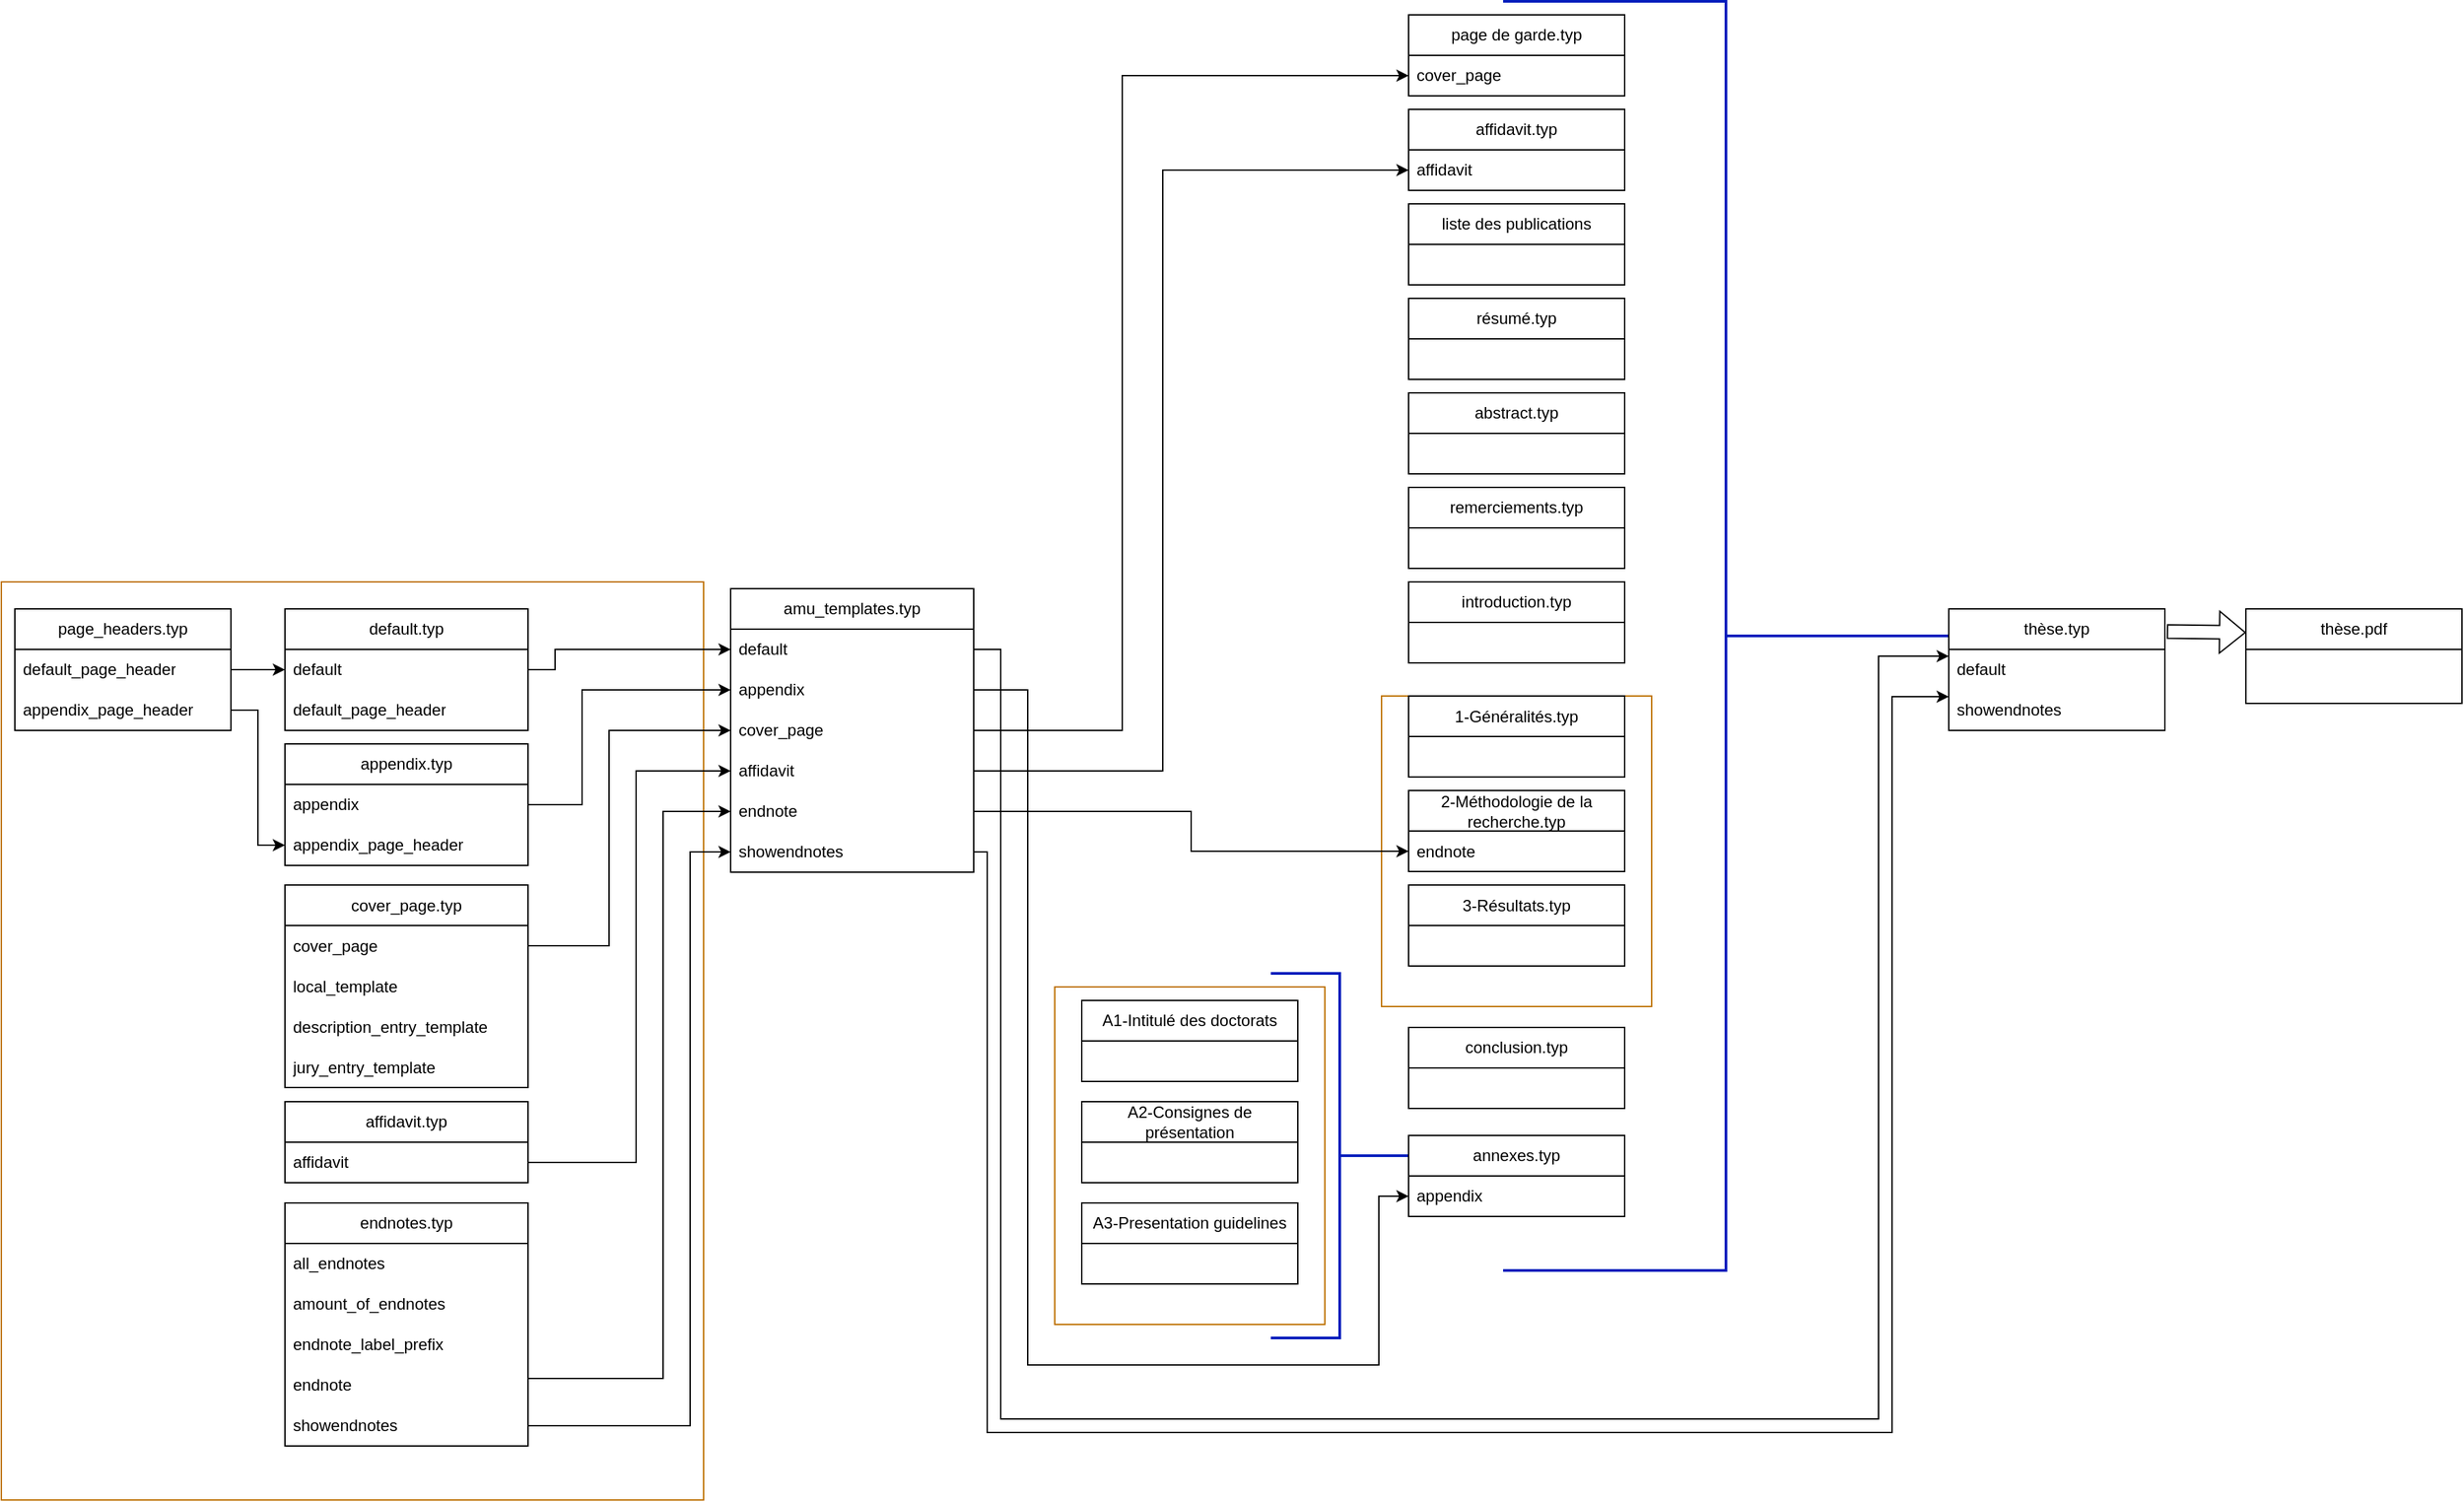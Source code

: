 <mxfile version="28.2.8">
  <diagram name="Page-1" id="f5zV6g6fs_9ZL17AsfsI">
    <mxGraphModel dx="3021" dy="1294" grid="1" gridSize="10" guides="1" tooltips="1" connect="1" arrows="1" fold="1" page="1" pageScale="1" pageWidth="827" pageHeight="1169" math="0" shadow="0">
      <root>
        <mxCell id="0" />
        <mxCell id="1" parent="0" />
        <mxCell id="HUz8oWcrmafcn_O6udd4-3" value="&lt;b&gt;&lt;font style=&quot;color: rgb(255, 255, 255);&quot;&gt;Dossier &quot;Chapitres&quot;&lt;/font&gt;&lt;/b&gt;" style="rounded=0;whiteSpace=wrap;html=1;fillColor=none;fontColor=#000000;strokeColor=#BD7000;verticalAlign=bottom;" parent="1" vertex="1">
          <mxGeometry x="922" y="584.5" width="200" height="230" as="geometry" />
        </mxCell>
        <mxCell id="rs9niIWSedK94m5eWvFF-108" value="" style="strokeWidth=2;html=1;shape=mxgraph.flowchart.annotation_2;align=left;labelPosition=right;pointerEvents=1;rotation=-180;fillColor=#0050ef;fontColor=#ffffff;strokeColor=#001DBC;" parent="1" vertex="1">
          <mxGeometry x="1012" y="70" width="330" height="940" as="geometry" />
        </mxCell>
        <mxCell id="HUz8oWcrmafcn_O6udd4-2" value="&lt;font style=&quot;color: rgb(255, 255, 255);&quot;&gt;&lt;b&gt;Dossier &quot;Annexes&quot;&lt;/b&gt;&lt;/font&gt;" style="rounded=0;whiteSpace=wrap;html=1;fillColor=none;fontColor=#000000;strokeColor=#BD7000;align=center;verticalAlign=bottom;fontFamily=Helvetica;fontSize=12;" parent="1" vertex="1">
          <mxGeometry x="680" y="800" width="200" height="250" as="geometry" />
        </mxCell>
        <mxCell id="HUz8oWcrmafcn_O6udd4-1" value="&lt;p&gt;&lt;b&gt;&lt;font style=&quot;color: rgb(255, 255, 255);&quot;&gt;Dossier &quot;templates&quot;&lt;/font&gt;&lt;/b&gt;&lt;/p&gt;" style="rounded=0;whiteSpace=wrap;html=1;fillColor=none;fontColor=#000000;strokeColor=#BD7000;verticalAlign=bottom;" parent="1" vertex="1">
          <mxGeometry x="-100" y="500" width="520" height="680" as="geometry" />
        </mxCell>
        <mxCell id="rs9niIWSedK94m5eWvFF-23" value="endnotes.typ" style="swimlane;fontStyle=0;childLayout=stackLayout;horizontal=1;startSize=30;horizontalStack=0;resizeParent=1;resizeParentMax=0;resizeLast=0;collapsible=1;marginBottom=0;whiteSpace=wrap;html=1;" parent="1" vertex="1">
          <mxGeometry x="110" y="960" width="180" height="180" as="geometry" />
        </mxCell>
        <mxCell id="rs9niIWSedK94m5eWvFF-24" value="all_endnotes" style="text;strokeColor=none;fillColor=none;align=left;verticalAlign=middle;spacingLeft=4;spacingRight=4;overflow=hidden;points=[[0,0.5],[1,0.5]];portConstraint=eastwest;rotatable=0;whiteSpace=wrap;html=1;" parent="rs9niIWSedK94m5eWvFF-23" vertex="1">
          <mxGeometry y="30" width="180" height="30" as="geometry" />
        </mxCell>
        <mxCell id="rs9niIWSedK94m5eWvFF-25" value="amount_of_endnotes" style="text;strokeColor=none;fillColor=none;align=left;verticalAlign=middle;spacingLeft=4;spacingRight=4;overflow=hidden;points=[[0,0.5],[1,0.5]];portConstraint=eastwest;rotatable=0;whiteSpace=wrap;html=1;" parent="rs9niIWSedK94m5eWvFF-23" vertex="1">
          <mxGeometry y="60" width="180" height="30" as="geometry" />
        </mxCell>
        <mxCell id="rs9niIWSedK94m5eWvFF-28" value="endnote_label_prefix" style="text;strokeColor=none;fillColor=none;align=left;verticalAlign=middle;spacingLeft=4;spacingRight=4;overflow=hidden;points=[[0,0.5],[1,0.5]];portConstraint=eastwest;rotatable=0;whiteSpace=wrap;html=1;" parent="rs9niIWSedK94m5eWvFF-23" vertex="1">
          <mxGeometry y="90" width="180" height="30" as="geometry" />
        </mxCell>
        <mxCell id="rs9niIWSedK94m5eWvFF-27" value="endnote" style="text;strokeColor=none;fillColor=none;align=left;verticalAlign=middle;spacingLeft=4;spacingRight=4;overflow=hidden;points=[[0,0.5],[1,0.5]];portConstraint=eastwest;rotatable=0;whiteSpace=wrap;html=1;" parent="rs9niIWSedK94m5eWvFF-23" vertex="1">
          <mxGeometry y="120" width="180" height="30" as="geometry" />
        </mxCell>
        <mxCell id="rs9niIWSedK94m5eWvFF-29" value="showendnotes" style="text;strokeColor=none;fillColor=none;align=left;verticalAlign=middle;spacingLeft=4;spacingRight=4;overflow=hidden;points=[[0,0.5],[1,0.5]];portConstraint=eastwest;rotatable=0;whiteSpace=wrap;html=1;" parent="rs9niIWSedK94m5eWvFF-23" vertex="1">
          <mxGeometry y="150" width="180" height="30" as="geometry" />
        </mxCell>
        <mxCell id="rs9niIWSedK94m5eWvFF-9" value="default.typ" style="swimlane;fontStyle=0;childLayout=stackLayout;horizontal=1;startSize=30;horizontalStack=0;resizeParent=1;resizeParentMax=0;resizeLast=0;collapsible=1;marginBottom=0;whiteSpace=wrap;html=1;" parent="1" vertex="1">
          <mxGeometry x="110" y="520" width="180" height="90" as="geometry" />
        </mxCell>
        <mxCell id="rs9niIWSedK94m5eWvFF-10" value="default" style="text;strokeColor=none;fillColor=none;align=left;verticalAlign=middle;spacingLeft=4;spacingRight=4;overflow=hidden;points=[[0,0.5],[1,0.5]];portConstraint=eastwest;rotatable=0;whiteSpace=wrap;html=1;" parent="rs9niIWSedK94m5eWvFF-9" vertex="1">
          <mxGeometry y="30" width="180" height="30" as="geometry" />
        </mxCell>
        <mxCell id="rs9niIWSedK94m5eWvFF-11" value="default_page_header" style="text;strokeColor=none;fillColor=none;align=left;verticalAlign=middle;spacingLeft=4;spacingRight=4;overflow=hidden;points=[[0,0.5],[1,0.5]];portConstraint=eastwest;rotatable=0;whiteSpace=wrap;html=1;" parent="rs9niIWSedK94m5eWvFF-9" vertex="1">
          <mxGeometry y="60" width="180" height="30" as="geometry" />
        </mxCell>
        <mxCell id="rs9niIWSedK94m5eWvFF-13" value="page_headers.typ" style="swimlane;fontStyle=0;childLayout=stackLayout;horizontal=1;startSize=30;horizontalStack=0;resizeParent=1;resizeParentMax=0;resizeLast=0;collapsible=1;marginBottom=0;whiteSpace=wrap;html=1;" parent="1" vertex="1">
          <mxGeometry x="-90" y="520" width="160" height="90" as="geometry" />
        </mxCell>
        <mxCell id="rs9niIWSedK94m5eWvFF-14" value="default_page_header" style="text;strokeColor=none;fillColor=none;align=left;verticalAlign=middle;spacingLeft=4;spacingRight=4;overflow=hidden;points=[[0,0.5],[1,0.5]];portConstraint=eastwest;rotatable=0;whiteSpace=wrap;html=1;" parent="rs9niIWSedK94m5eWvFF-13" vertex="1">
          <mxGeometry y="30" width="160" height="30" as="geometry" />
        </mxCell>
        <mxCell id="rs9niIWSedK94m5eWvFF-15" value="appendix_page_header" style="text;strokeColor=none;fillColor=none;align=left;verticalAlign=middle;spacingLeft=4;spacingRight=4;overflow=hidden;points=[[0,0.5],[1,0.5]];portConstraint=eastwest;rotatable=0;whiteSpace=wrap;html=1;" parent="rs9niIWSedK94m5eWvFF-13" vertex="1">
          <mxGeometry y="60" width="160" height="30" as="geometry" />
        </mxCell>
        <mxCell id="rs9niIWSedK94m5eWvFF-17" value="appendix.typ" style="swimlane;fontStyle=0;childLayout=stackLayout;horizontal=1;startSize=30;horizontalStack=0;resizeParent=1;resizeParentMax=0;resizeLast=0;collapsible=1;marginBottom=0;whiteSpace=wrap;html=1;" parent="1" vertex="1">
          <mxGeometry x="110" y="620" width="180" height="90" as="geometry" />
        </mxCell>
        <mxCell id="rs9niIWSedK94m5eWvFF-18" value="appendix" style="text;strokeColor=none;fillColor=none;align=left;verticalAlign=middle;spacingLeft=4;spacingRight=4;overflow=hidden;points=[[0,0.5],[1,0.5]];portConstraint=eastwest;rotatable=0;whiteSpace=wrap;html=1;" parent="rs9niIWSedK94m5eWvFF-17" vertex="1">
          <mxGeometry y="30" width="180" height="30" as="geometry" />
        </mxCell>
        <mxCell id="rs9niIWSedK94m5eWvFF-19" value="appendix_page_header" style="text;strokeColor=none;fillColor=none;align=left;verticalAlign=middle;spacingLeft=4;spacingRight=4;overflow=hidden;points=[[0,0.5],[1,0.5]];portConstraint=eastwest;rotatable=0;whiteSpace=wrap;html=1;" parent="rs9niIWSedK94m5eWvFF-17" vertex="1">
          <mxGeometry y="60" width="180" height="30" as="geometry" />
        </mxCell>
        <mxCell id="rs9niIWSedK94m5eWvFF-21" style="edgeStyle=orthogonalEdgeStyle;rounded=0;orthogonalLoop=1;jettySize=auto;html=1;entryX=0;entryY=0.5;entryDx=0;entryDy=0;" parent="1" source="rs9niIWSedK94m5eWvFF-15" target="rs9niIWSedK94m5eWvFF-19" edge="1">
          <mxGeometry relative="1" as="geometry" />
        </mxCell>
        <mxCell id="rs9niIWSedK94m5eWvFF-35" value="amu_templates.typ" style="swimlane;fontStyle=0;childLayout=stackLayout;horizontal=1;startSize=30;horizontalStack=0;resizeParent=1;resizeParentMax=0;resizeLast=0;collapsible=1;marginBottom=0;whiteSpace=wrap;html=1;" parent="1" vertex="1">
          <mxGeometry x="440" y="505" width="180" height="210" as="geometry" />
        </mxCell>
        <mxCell id="rs9niIWSedK94m5eWvFF-36" value="default" style="text;strokeColor=none;fillColor=none;align=left;verticalAlign=middle;spacingLeft=4;spacingRight=4;overflow=hidden;points=[[0,0.5],[1,0.5]];portConstraint=eastwest;rotatable=0;whiteSpace=wrap;html=1;" parent="rs9niIWSedK94m5eWvFF-35" vertex="1">
          <mxGeometry y="30" width="180" height="30" as="geometry" />
        </mxCell>
        <mxCell id="rs9niIWSedK94m5eWvFF-37" value="appendix" style="text;strokeColor=none;fillColor=none;align=left;verticalAlign=middle;spacingLeft=4;spacingRight=4;overflow=hidden;points=[[0,0.5],[1,0.5]];portConstraint=eastwest;rotatable=0;whiteSpace=wrap;html=1;" parent="rs9niIWSedK94m5eWvFF-35" vertex="1">
          <mxGeometry y="60" width="180" height="30" as="geometry" />
        </mxCell>
        <mxCell id="_orE8W-Q9nJH7iPIfgEw-1" value="cover_page" style="text;strokeColor=none;fillColor=none;align=left;verticalAlign=middle;spacingLeft=4;spacingRight=4;overflow=hidden;points=[[0,0.5],[1,0.5]];portConstraint=eastwest;rotatable=0;whiteSpace=wrap;html=1;" parent="rs9niIWSedK94m5eWvFF-35" vertex="1">
          <mxGeometry y="90" width="180" height="30" as="geometry" />
        </mxCell>
        <mxCell id="_orE8W-Q9nJH7iPIfgEw-2" value="affidavit" style="text;strokeColor=none;fillColor=none;align=left;verticalAlign=middle;spacingLeft=4;spacingRight=4;overflow=hidden;points=[[0,0.5],[1,0.5]];portConstraint=eastwest;rotatable=0;whiteSpace=wrap;html=1;" parent="rs9niIWSedK94m5eWvFF-35" vertex="1">
          <mxGeometry y="120" width="180" height="30" as="geometry" />
        </mxCell>
        <mxCell id="rs9niIWSedK94m5eWvFF-39" value="endnote" style="text;strokeColor=none;fillColor=none;align=left;verticalAlign=middle;spacingLeft=4;spacingRight=4;overflow=hidden;points=[[0,0.5],[1,0.5]];portConstraint=eastwest;rotatable=0;whiteSpace=wrap;html=1;" parent="rs9niIWSedK94m5eWvFF-35" vertex="1">
          <mxGeometry y="150" width="180" height="30" as="geometry" />
        </mxCell>
        <mxCell id="rs9niIWSedK94m5eWvFF-40" value="showendnotes" style="text;strokeColor=none;fillColor=none;align=left;verticalAlign=middle;spacingLeft=4;spacingRight=4;overflow=hidden;points=[[0,0.5],[1,0.5]];portConstraint=eastwest;rotatable=0;whiteSpace=wrap;html=1;" parent="rs9niIWSedK94m5eWvFF-35" vertex="1">
          <mxGeometry y="180" width="180" height="30" as="geometry" />
        </mxCell>
        <mxCell id="rs9niIWSedK94m5eWvFF-42" style="edgeStyle=orthogonalEdgeStyle;rounded=0;orthogonalLoop=1;jettySize=auto;html=1;entryX=0;entryY=0.5;entryDx=0;entryDy=0;" parent="1" source="rs9niIWSedK94m5eWvFF-18" target="rs9niIWSedK94m5eWvFF-37" edge="1">
          <mxGeometry relative="1" as="geometry">
            <Array as="points">
              <mxPoint x="330" y="665" />
              <mxPoint x="330" y="580" />
            </Array>
          </mxGeometry>
        </mxCell>
        <mxCell id="rs9niIWSedK94m5eWvFF-45" value="page de garde.typ" style="swimlane;fontStyle=0;childLayout=stackLayout;horizontal=1;startSize=30;horizontalStack=0;resizeParent=1;resizeParentMax=0;resizeLast=0;collapsible=1;marginBottom=0;whiteSpace=wrap;html=1;" parent="1" vertex="1">
          <mxGeometry x="942" y="80" width="160" height="60" as="geometry" />
        </mxCell>
        <mxCell id="rs9niIWSedK94m5eWvFF-46" value="cover_page" style="text;strokeColor=none;fillColor=none;align=left;verticalAlign=middle;spacingLeft=4;spacingRight=4;overflow=hidden;points=[[0,0.5],[1,0.5]];portConstraint=eastwest;rotatable=0;whiteSpace=wrap;html=1;" parent="rs9niIWSedK94m5eWvFF-45" vertex="1">
          <mxGeometry y="30" width="160" height="30" as="geometry" />
        </mxCell>
        <mxCell id="rs9niIWSedK94m5eWvFF-49" value="affidavit.typ" style="swimlane;fontStyle=0;childLayout=stackLayout;horizontal=1;startSize=30;horizontalStack=0;resizeParent=1;resizeParentMax=0;resizeLast=0;collapsible=1;marginBottom=0;whiteSpace=wrap;html=1;" parent="1" vertex="1">
          <mxGeometry x="942" y="150" width="160" height="60" as="geometry" />
        </mxCell>
        <mxCell id="rs9niIWSedK94m5eWvFF-50" value="affidavit" style="text;strokeColor=none;fillColor=none;align=left;verticalAlign=middle;spacingLeft=4;spacingRight=4;overflow=hidden;points=[[0,0.5],[1,0.5]];portConstraint=eastwest;rotatable=0;whiteSpace=wrap;html=1;" parent="rs9niIWSedK94m5eWvFF-49" vertex="1">
          <mxGeometry y="30" width="160" height="30" as="geometry" />
        </mxCell>
        <mxCell id="rs9niIWSedK94m5eWvFF-52" value="liste des publications" style="swimlane;fontStyle=0;childLayout=stackLayout;horizontal=1;startSize=30;horizontalStack=0;resizeParent=1;resizeParentMax=0;resizeLast=0;collapsible=1;marginBottom=0;whiteSpace=wrap;html=1;" parent="1" vertex="1">
          <mxGeometry x="942" y="220" width="160" height="60" as="geometry" />
        </mxCell>
        <mxCell id="rs9niIWSedK94m5eWvFF-54" value="résumé.typ" style="swimlane;fontStyle=0;childLayout=stackLayout;horizontal=1;startSize=30;horizontalStack=0;resizeParent=1;resizeParentMax=0;resizeLast=0;collapsible=1;marginBottom=0;whiteSpace=wrap;html=1;" parent="1" vertex="1">
          <mxGeometry x="942" y="290" width="160" height="60" as="geometry" />
        </mxCell>
        <mxCell id="rs9niIWSedK94m5eWvFF-56" value="abstract.typ" style="swimlane;fontStyle=0;childLayout=stackLayout;horizontal=1;startSize=30;horizontalStack=0;resizeParent=1;resizeParentMax=0;resizeLast=0;collapsible=1;marginBottom=0;whiteSpace=wrap;html=1;" parent="1" vertex="1">
          <mxGeometry x="942" y="360" width="160" height="60" as="geometry" />
        </mxCell>
        <mxCell id="rs9niIWSedK94m5eWvFF-58" value="remerciements.typ" style="swimlane;fontStyle=0;childLayout=stackLayout;horizontal=1;startSize=30;horizontalStack=0;resizeParent=1;resizeParentMax=0;resizeLast=0;collapsible=1;marginBottom=0;whiteSpace=wrap;html=1;" parent="1" vertex="1">
          <mxGeometry x="942" y="430" width="160" height="60" as="geometry" />
        </mxCell>
        <mxCell id="rs9niIWSedK94m5eWvFF-60" value="introduction.typ" style="swimlane;fontStyle=0;childLayout=stackLayout;horizontal=1;startSize=30;horizontalStack=0;resizeParent=1;resizeParentMax=0;resizeLast=0;collapsible=1;marginBottom=0;whiteSpace=wrap;html=1;" parent="1" vertex="1">
          <mxGeometry x="942" y="500" width="160" height="60" as="geometry" />
        </mxCell>
        <mxCell id="rs9niIWSedK94m5eWvFF-62" value="1-Généralités.typ" style="swimlane;fontStyle=0;childLayout=stackLayout;horizontal=1;startSize=30;horizontalStack=0;resizeParent=1;resizeParentMax=0;resizeLast=0;collapsible=1;marginBottom=0;whiteSpace=wrap;html=1;" parent="1" vertex="1">
          <mxGeometry x="942" y="584.5" width="160" height="60" as="geometry" />
        </mxCell>
        <mxCell id="rs9niIWSedK94m5eWvFF-64" value="2-Méthodologie de la recherche.typ" style="swimlane;fontStyle=0;childLayout=stackLayout;horizontal=1;startSize=30;horizontalStack=0;resizeParent=1;resizeParentMax=0;resizeLast=0;collapsible=1;marginBottom=0;whiteSpace=wrap;html=1;" parent="1" vertex="1">
          <mxGeometry x="942" y="654.5" width="160" height="60" as="geometry" />
        </mxCell>
        <mxCell id="rs9niIWSedK94m5eWvFF-66" value="endnote" style="text;strokeColor=none;fillColor=none;align=left;verticalAlign=middle;spacingLeft=4;spacingRight=4;overflow=hidden;points=[[0,0.5],[1,0.5]];portConstraint=eastwest;rotatable=0;whiteSpace=wrap;html=1;" parent="rs9niIWSedK94m5eWvFF-64" vertex="1">
          <mxGeometry y="30" width="160" height="30" as="geometry" />
        </mxCell>
        <mxCell id="rs9niIWSedK94m5eWvFF-67" value="3-Résultats.typ" style="swimlane;fontStyle=0;childLayout=stackLayout;horizontal=1;startSize=30;horizontalStack=0;resizeParent=1;resizeParentMax=0;resizeLast=0;collapsible=1;marginBottom=0;whiteSpace=wrap;html=1;" parent="1" vertex="1">
          <mxGeometry x="942" y="724.5" width="160" height="60" as="geometry" />
        </mxCell>
        <mxCell id="rs9niIWSedK94m5eWvFF-69" value="conclusion.typ" style="swimlane;fontStyle=0;childLayout=stackLayout;horizontal=1;startSize=30;horizontalStack=0;resizeParent=1;resizeParentMax=0;resizeLast=0;collapsible=1;marginBottom=0;whiteSpace=wrap;html=1;" parent="1" vertex="1">
          <mxGeometry x="942" y="830" width="160" height="60" as="geometry" />
        </mxCell>
        <mxCell id="rs9niIWSedK94m5eWvFF-71" value="A1-Intitulé des doctorats" style="swimlane;fontStyle=0;childLayout=stackLayout;horizontal=1;startSize=30;horizontalStack=0;resizeParent=1;resizeParentMax=0;resizeLast=0;collapsible=1;marginBottom=0;whiteSpace=wrap;html=1;" parent="1" vertex="1">
          <mxGeometry x="700" y="810" width="160" height="60" as="geometry" />
        </mxCell>
        <mxCell id="rs9niIWSedK94m5eWvFF-74" value="A2-Consignes de présentation" style="swimlane;fontStyle=0;childLayout=stackLayout;horizontal=1;startSize=30;horizontalStack=0;resizeParent=1;resizeParentMax=0;resizeLast=0;collapsible=1;marginBottom=0;whiteSpace=wrap;html=1;" parent="1" vertex="1">
          <mxGeometry x="700" y="885" width="160" height="60" as="geometry" />
        </mxCell>
        <mxCell id="rs9niIWSedK94m5eWvFF-77" value="A3-Presentation guidelines" style="swimlane;fontStyle=0;childLayout=stackLayout;horizontal=1;startSize=30;horizontalStack=0;resizeParent=1;resizeParentMax=0;resizeLast=0;collapsible=1;marginBottom=0;whiteSpace=wrap;html=1;" parent="1" vertex="1">
          <mxGeometry x="700" y="960" width="160" height="60" as="geometry" />
        </mxCell>
        <mxCell id="rs9niIWSedK94m5eWvFF-97" value="thèse.typ" style="swimlane;fontStyle=0;childLayout=stackLayout;horizontal=1;startSize=30;horizontalStack=0;resizeParent=1;resizeParentMax=0;resizeLast=0;collapsible=1;marginBottom=0;whiteSpace=wrap;html=1;" parent="1" vertex="1">
          <mxGeometry x="1342" y="520" width="160" height="90" as="geometry" />
        </mxCell>
        <mxCell id="rs9niIWSedK94m5eWvFF-98" value="default" style="text;strokeColor=none;fillColor=none;align=left;verticalAlign=middle;spacingLeft=4;spacingRight=4;overflow=hidden;points=[[0,0.5],[1,0.5]];portConstraint=eastwest;rotatable=0;whiteSpace=wrap;html=1;" parent="rs9niIWSedK94m5eWvFF-97" vertex="1">
          <mxGeometry y="30" width="160" height="30" as="geometry" />
        </mxCell>
        <mxCell id="rs9niIWSedK94m5eWvFF-99" value="showendnotes" style="text;strokeColor=none;fillColor=none;align=left;verticalAlign=middle;spacingLeft=4;spacingRight=4;overflow=hidden;points=[[0,0.5],[1,0.5]];portConstraint=eastwest;rotatable=0;whiteSpace=wrap;html=1;" parent="rs9niIWSedK94m5eWvFF-97" vertex="1">
          <mxGeometry y="60" width="160" height="30" as="geometry" />
        </mxCell>
        <mxCell id="rs9niIWSedK94m5eWvFF-103" value="" style="shape=flexArrow;endArrow=classic;html=1;rounded=0;exitX=1.009;exitY=0.186;exitDx=0;exitDy=0;exitPerimeter=0;entryX=0;entryY=0.25;entryDx=0;entryDy=0;" parent="1" source="rs9niIWSedK94m5eWvFF-97" target="rs9niIWSedK94m5eWvFF-104" edge="1">
          <mxGeometry width="50" height="50" relative="1" as="geometry">
            <mxPoint x="1562" y="550" as="sourcePoint" />
            <mxPoint x="1632" y="510" as="targetPoint" />
          </mxGeometry>
        </mxCell>
        <mxCell id="rs9niIWSedK94m5eWvFF-104" value="thèse.pdf" style="swimlane;fontStyle=0;childLayout=stackLayout;horizontal=1;startSize=30;horizontalStack=0;resizeParent=1;resizeParentMax=0;resizeLast=0;collapsible=1;marginBottom=0;whiteSpace=wrap;html=1;" parent="1" vertex="1">
          <mxGeometry x="1562" y="520" width="160" height="70" as="geometry" />
        </mxCell>
        <mxCell id="rs9niIWSedK94m5eWvFF-110" style="edgeStyle=orthogonalEdgeStyle;rounded=0;orthogonalLoop=1;jettySize=auto;html=1;entryX=0;entryY=0.5;entryDx=0;entryDy=0;" parent="1" source="rs9niIWSedK94m5eWvFF-27" target="rs9niIWSedK94m5eWvFF-39" edge="1">
          <mxGeometry relative="1" as="geometry">
            <Array as="points">
              <mxPoint x="390" y="1090" />
              <mxPoint x="390" y="670" />
            </Array>
          </mxGeometry>
        </mxCell>
        <mxCell id="rs9niIWSedK94m5eWvFF-111" style="edgeStyle=orthogonalEdgeStyle;rounded=0;orthogonalLoop=1;jettySize=auto;html=1;exitX=1;exitY=0.5;exitDx=0;exitDy=0;entryX=0;entryY=0.5;entryDx=0;entryDy=0;" parent="1" source="rs9niIWSedK94m5eWvFF-29" target="rs9niIWSedK94m5eWvFF-40" edge="1">
          <mxGeometry relative="1" as="geometry">
            <Array as="points">
              <mxPoint x="410" y="1125" />
              <mxPoint x="410" y="700" />
            </Array>
          </mxGeometry>
        </mxCell>
        <mxCell id="Bg8PM4_OgT4uiiAH1gqA-2" value="" style="strokeWidth=2;html=1;shape=mxgraph.flowchart.annotation_2;align=left;labelPosition=right;pointerEvents=1;rotation=-180;fillColor=#0050ef;fontColor=#ffffff;strokeColor=#001DBC;" parent="1" vertex="1">
          <mxGeometry x="840" y="790" width="102" height="270" as="geometry" />
        </mxCell>
        <mxCell id="Bg8PM4_OgT4uiiAH1gqA-3" value="annexes.typ" style="swimlane;fontStyle=0;childLayout=stackLayout;horizontal=1;startSize=30;horizontalStack=0;resizeParent=1;resizeParentMax=0;resizeLast=0;collapsible=1;marginBottom=0;whiteSpace=wrap;html=1;" parent="1" vertex="1">
          <mxGeometry x="942" y="910" width="160" height="60" as="geometry" />
        </mxCell>
        <mxCell id="Bg8PM4_OgT4uiiAH1gqA-5" value="appendix" style="text;strokeColor=none;fillColor=none;align=left;verticalAlign=middle;spacingLeft=4;spacingRight=4;overflow=hidden;points=[[0,0.5],[1,0.5]];portConstraint=eastwest;rotatable=0;whiteSpace=wrap;html=1;" parent="Bg8PM4_OgT4uiiAH1gqA-3" vertex="1">
          <mxGeometry y="30" width="160" height="30" as="geometry" />
        </mxCell>
        <mxCell id="Bg8PM4_OgT4uiiAH1gqA-15" style="edgeStyle=orthogonalEdgeStyle;rounded=0;orthogonalLoop=1;jettySize=auto;html=1;exitX=1;exitY=0.5;exitDx=0;exitDy=0;" parent="1" source="rs9niIWSedK94m5eWvFF-40" target="rs9niIWSedK94m5eWvFF-99" edge="1">
          <mxGeometry relative="1" as="geometry">
            <Array as="points">
              <mxPoint x="630" y="700" />
              <mxPoint x="630" y="1130" />
              <mxPoint x="1300" y="1130" />
              <mxPoint x="1300" y="585" />
            </Array>
          </mxGeometry>
        </mxCell>
        <mxCell id="Bg8PM4_OgT4uiiAH1gqA-16" style="edgeStyle=orthogonalEdgeStyle;rounded=0;orthogonalLoop=1;jettySize=auto;html=1;exitX=1;exitY=0.5;exitDx=0;exitDy=0;" parent="1" source="rs9niIWSedK94m5eWvFF-36" target="rs9niIWSedK94m5eWvFF-98" edge="1">
          <mxGeometry relative="1" as="geometry">
            <Array as="points">
              <mxPoint x="640" y="550" />
              <mxPoint x="640" y="1120" />
              <mxPoint x="1290" y="1120" />
              <mxPoint x="1290" y="555" />
            </Array>
          </mxGeometry>
        </mxCell>
        <mxCell id="_orE8W-Q9nJH7iPIfgEw-6" value="cover_page.typ" style="swimlane;fontStyle=0;childLayout=stackLayout;horizontal=1;startSize=30;horizontalStack=0;resizeParent=1;resizeParentMax=0;resizeLast=0;collapsible=1;marginBottom=0;whiteSpace=wrap;html=1;" parent="1" vertex="1">
          <mxGeometry x="110" y="724.5" width="180" height="150" as="geometry" />
        </mxCell>
        <mxCell id="_orE8W-Q9nJH7iPIfgEw-8" value="cover_page" style="text;strokeColor=none;fillColor=none;align=left;verticalAlign=middle;spacingLeft=4;spacingRight=4;overflow=hidden;points=[[0,0.5],[1,0.5]];portConstraint=eastwest;rotatable=0;whiteSpace=wrap;html=1;" parent="_orE8W-Q9nJH7iPIfgEw-6" vertex="1">
          <mxGeometry y="30" width="180" height="30" as="geometry" />
        </mxCell>
        <mxCell id="_orE8W-Q9nJH7iPIfgEw-12" value="local_template" style="text;strokeColor=none;fillColor=none;align=left;verticalAlign=middle;spacingLeft=4;spacingRight=4;overflow=hidden;points=[[0,0.5],[1,0.5]];portConstraint=eastwest;rotatable=0;whiteSpace=wrap;html=1;" parent="_orE8W-Q9nJH7iPIfgEw-6" vertex="1">
          <mxGeometry y="60" width="180" height="30" as="geometry" />
        </mxCell>
        <mxCell id="_orE8W-Q9nJH7iPIfgEw-13" value="description_entry_template" style="text;strokeColor=none;fillColor=none;align=left;verticalAlign=middle;spacingLeft=4;spacingRight=4;overflow=hidden;points=[[0,0.5],[1,0.5]];portConstraint=eastwest;rotatable=0;whiteSpace=wrap;html=1;" parent="_orE8W-Q9nJH7iPIfgEw-6" vertex="1">
          <mxGeometry y="90" width="180" height="30" as="geometry" />
        </mxCell>
        <mxCell id="_orE8W-Q9nJH7iPIfgEw-14" value="jury_entry_template" style="text;strokeColor=none;fillColor=none;align=left;verticalAlign=middle;spacingLeft=4;spacingRight=4;overflow=hidden;points=[[0,0.5],[1,0.5]];portConstraint=eastwest;rotatable=0;whiteSpace=wrap;html=1;" parent="_orE8W-Q9nJH7iPIfgEw-6" vertex="1">
          <mxGeometry y="120" width="180" height="30" as="geometry" />
        </mxCell>
        <mxCell id="_orE8W-Q9nJH7iPIfgEw-9" value="affidavit.typ" style="swimlane;fontStyle=0;childLayout=stackLayout;horizontal=1;startSize=30;horizontalStack=0;resizeParent=1;resizeParentMax=0;resizeLast=0;collapsible=1;marginBottom=0;whiteSpace=wrap;html=1;" parent="1" vertex="1">
          <mxGeometry x="110" y="885" width="180" height="60" as="geometry" />
        </mxCell>
        <mxCell id="_orE8W-Q9nJH7iPIfgEw-10" value="affidavit" style="text;strokeColor=none;fillColor=none;align=left;verticalAlign=middle;spacingLeft=4;spacingRight=4;overflow=hidden;points=[[0,0.5],[1,0.5]];portConstraint=eastwest;rotatable=0;whiteSpace=wrap;html=1;" parent="_orE8W-Q9nJH7iPIfgEw-9" vertex="1">
          <mxGeometry y="30" width="180" height="30" as="geometry" />
        </mxCell>
        <mxCell id="_orE8W-Q9nJH7iPIfgEw-15" style="edgeStyle=orthogonalEdgeStyle;rounded=0;orthogonalLoop=1;jettySize=auto;html=1;exitX=1;exitY=0.5;exitDx=0;exitDy=0;" parent="1" source="_orE8W-Q9nJH7iPIfgEw-8" target="_orE8W-Q9nJH7iPIfgEw-1" edge="1">
          <mxGeometry relative="1" as="geometry">
            <Array as="points">
              <mxPoint x="350" y="770" />
              <mxPoint x="350" y="610" />
            </Array>
          </mxGeometry>
        </mxCell>
        <mxCell id="_orE8W-Q9nJH7iPIfgEw-16" style="edgeStyle=orthogonalEdgeStyle;rounded=0;orthogonalLoop=1;jettySize=auto;html=1;exitX=1;exitY=0.5;exitDx=0;exitDy=0;" parent="1" source="_orE8W-Q9nJH7iPIfgEw-10" target="_orE8W-Q9nJH7iPIfgEw-2" edge="1">
          <mxGeometry relative="1" as="geometry">
            <Array as="points">
              <mxPoint x="370" y="930" />
              <mxPoint x="370" y="640" />
            </Array>
          </mxGeometry>
        </mxCell>
        <mxCell id="_orE8W-Q9nJH7iPIfgEw-25" style="edgeStyle=orthogonalEdgeStyle;rounded=0;orthogonalLoop=1;jettySize=auto;html=1;exitX=1;exitY=0.5;exitDx=0;exitDy=0;" parent="1" source="_orE8W-Q9nJH7iPIfgEw-1" target="rs9niIWSedK94m5eWvFF-46" edge="1">
          <mxGeometry relative="1" as="geometry">
            <Array as="points">
              <mxPoint x="730" y="610" />
              <mxPoint x="730" y="125" />
            </Array>
          </mxGeometry>
        </mxCell>
        <mxCell id="_orE8W-Q9nJH7iPIfgEw-26" style="edgeStyle=orthogonalEdgeStyle;rounded=0;orthogonalLoop=1;jettySize=auto;html=1;exitX=1;exitY=0.5;exitDx=0;exitDy=0;entryX=0;entryY=0.5;entryDx=0;entryDy=0;" parent="1" source="_orE8W-Q9nJH7iPIfgEw-2" target="rs9niIWSedK94m5eWvFF-50" edge="1">
          <mxGeometry relative="1" as="geometry">
            <Array as="points">
              <mxPoint x="760" y="640" />
              <mxPoint x="760" y="195" />
            </Array>
          </mxGeometry>
        </mxCell>
        <mxCell id="_orE8W-Q9nJH7iPIfgEw-30" style="edgeStyle=orthogonalEdgeStyle;rounded=0;orthogonalLoop=1;jettySize=auto;html=1;exitX=1;exitY=0.5;exitDx=0;exitDy=0;" parent="1" source="rs9niIWSedK94m5eWvFF-37" target="Bg8PM4_OgT4uiiAH1gqA-5" edge="1">
          <mxGeometry relative="1" as="geometry">
            <Array as="points">
              <mxPoint x="660" y="580" />
              <mxPoint x="660" y="1080" />
              <mxPoint x="920" y="1080" />
              <mxPoint x="920" y="955" />
            </Array>
          </mxGeometry>
        </mxCell>
        <mxCell id="qfpFA3kqtWQe-n6ydPT1-1" style="edgeStyle=orthogonalEdgeStyle;rounded=0;orthogonalLoop=1;jettySize=auto;html=1;exitX=1;exitY=0.5;exitDx=0;exitDy=0;" edge="1" parent="1" source="rs9niIWSedK94m5eWvFF-39" target="rs9niIWSedK94m5eWvFF-66">
          <mxGeometry relative="1" as="geometry" />
        </mxCell>
        <mxCell id="qfpFA3kqtWQe-n6ydPT1-2" style="edgeStyle=orthogonalEdgeStyle;rounded=0;orthogonalLoop=1;jettySize=auto;html=1;exitX=1;exitY=0.5;exitDx=0;exitDy=0;" edge="1" parent="1" source="rs9niIWSedK94m5eWvFF-14" target="rs9niIWSedK94m5eWvFF-10">
          <mxGeometry relative="1" as="geometry" />
        </mxCell>
        <mxCell id="qfpFA3kqtWQe-n6ydPT1-4" style="edgeStyle=orthogonalEdgeStyle;rounded=0;orthogonalLoop=1;jettySize=auto;html=1;exitX=1;exitY=0.5;exitDx=0;exitDy=0;" edge="1" parent="1" source="rs9niIWSedK94m5eWvFF-10" target="rs9niIWSedK94m5eWvFF-36">
          <mxGeometry relative="1" as="geometry">
            <Array as="points">
              <mxPoint x="310" y="565" />
              <mxPoint x="310" y="550" />
            </Array>
          </mxGeometry>
        </mxCell>
      </root>
    </mxGraphModel>
  </diagram>
</mxfile>
